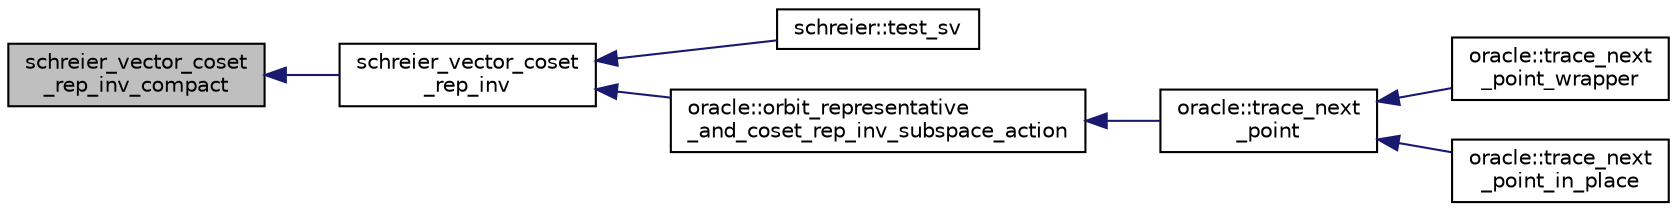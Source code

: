 digraph "schreier_vector_coset_rep_inv_compact"
{
  edge [fontname="Helvetica",fontsize="10",labelfontname="Helvetica",labelfontsize="10"];
  node [fontname="Helvetica",fontsize="10",shape=record];
  rankdir="LR";
  Node62 [label="schreier_vector_coset\l_rep_inv_compact",height=0.2,width=0.4,color="black", fillcolor="grey75", style="filled", fontcolor="black"];
  Node62 -> Node63 [dir="back",color="midnightblue",fontsize="10",style="solid",fontname="Helvetica"];
  Node63 [label="schreier_vector_coset\l_rep_inv",height=0.2,width=0.4,color="black", fillcolor="white", style="filled",URL="$d9/d7a/schreier__vector_8_c.html#ae8cfac11b7c6625bd3b00c73929fde6f"];
  Node63 -> Node64 [dir="back",color="midnightblue",fontsize="10",style="solid",fontname="Helvetica"];
  Node64 [label="schreier::test_sv",height=0.2,width=0.4,color="black", fillcolor="white", style="filled",URL="$d3/dd6/classschreier.html#a3126deca325fbd23f1b7f03a1ef89dae"];
  Node63 -> Node65 [dir="back",color="midnightblue",fontsize="10",style="solid",fontname="Helvetica"];
  Node65 [label="oracle::orbit_representative\l_and_coset_rep_inv_subspace_action",height=0.2,width=0.4,color="black", fillcolor="white", style="filled",URL="$d7/da7/classoracle.html#a5a4d27cde89e99450305410536b51915"];
  Node65 -> Node66 [dir="back",color="midnightblue",fontsize="10",style="solid",fontname="Helvetica"];
  Node66 [label="oracle::trace_next\l_point",height=0.2,width=0.4,color="black", fillcolor="white", style="filled",URL="$d7/da7/classoracle.html#ae86c3f9d4b95b5a6e88ee0959942ecde"];
  Node66 -> Node67 [dir="back",color="midnightblue",fontsize="10",style="solid",fontname="Helvetica"];
  Node67 [label="oracle::trace_next\l_point_wrapper",height=0.2,width=0.4,color="black", fillcolor="white", style="filled",URL="$d7/da7/classoracle.html#a33e1e9e4dde6fbecd7ae858576a7132f"];
  Node66 -> Node68 [dir="back",color="midnightblue",fontsize="10",style="solid",fontname="Helvetica"];
  Node68 [label="oracle::trace_next\l_point_in_place",height=0.2,width=0.4,color="black", fillcolor="white", style="filled",URL="$d7/da7/classoracle.html#a4dbea33418d5c0f550a960a5c83194a5"];
}
